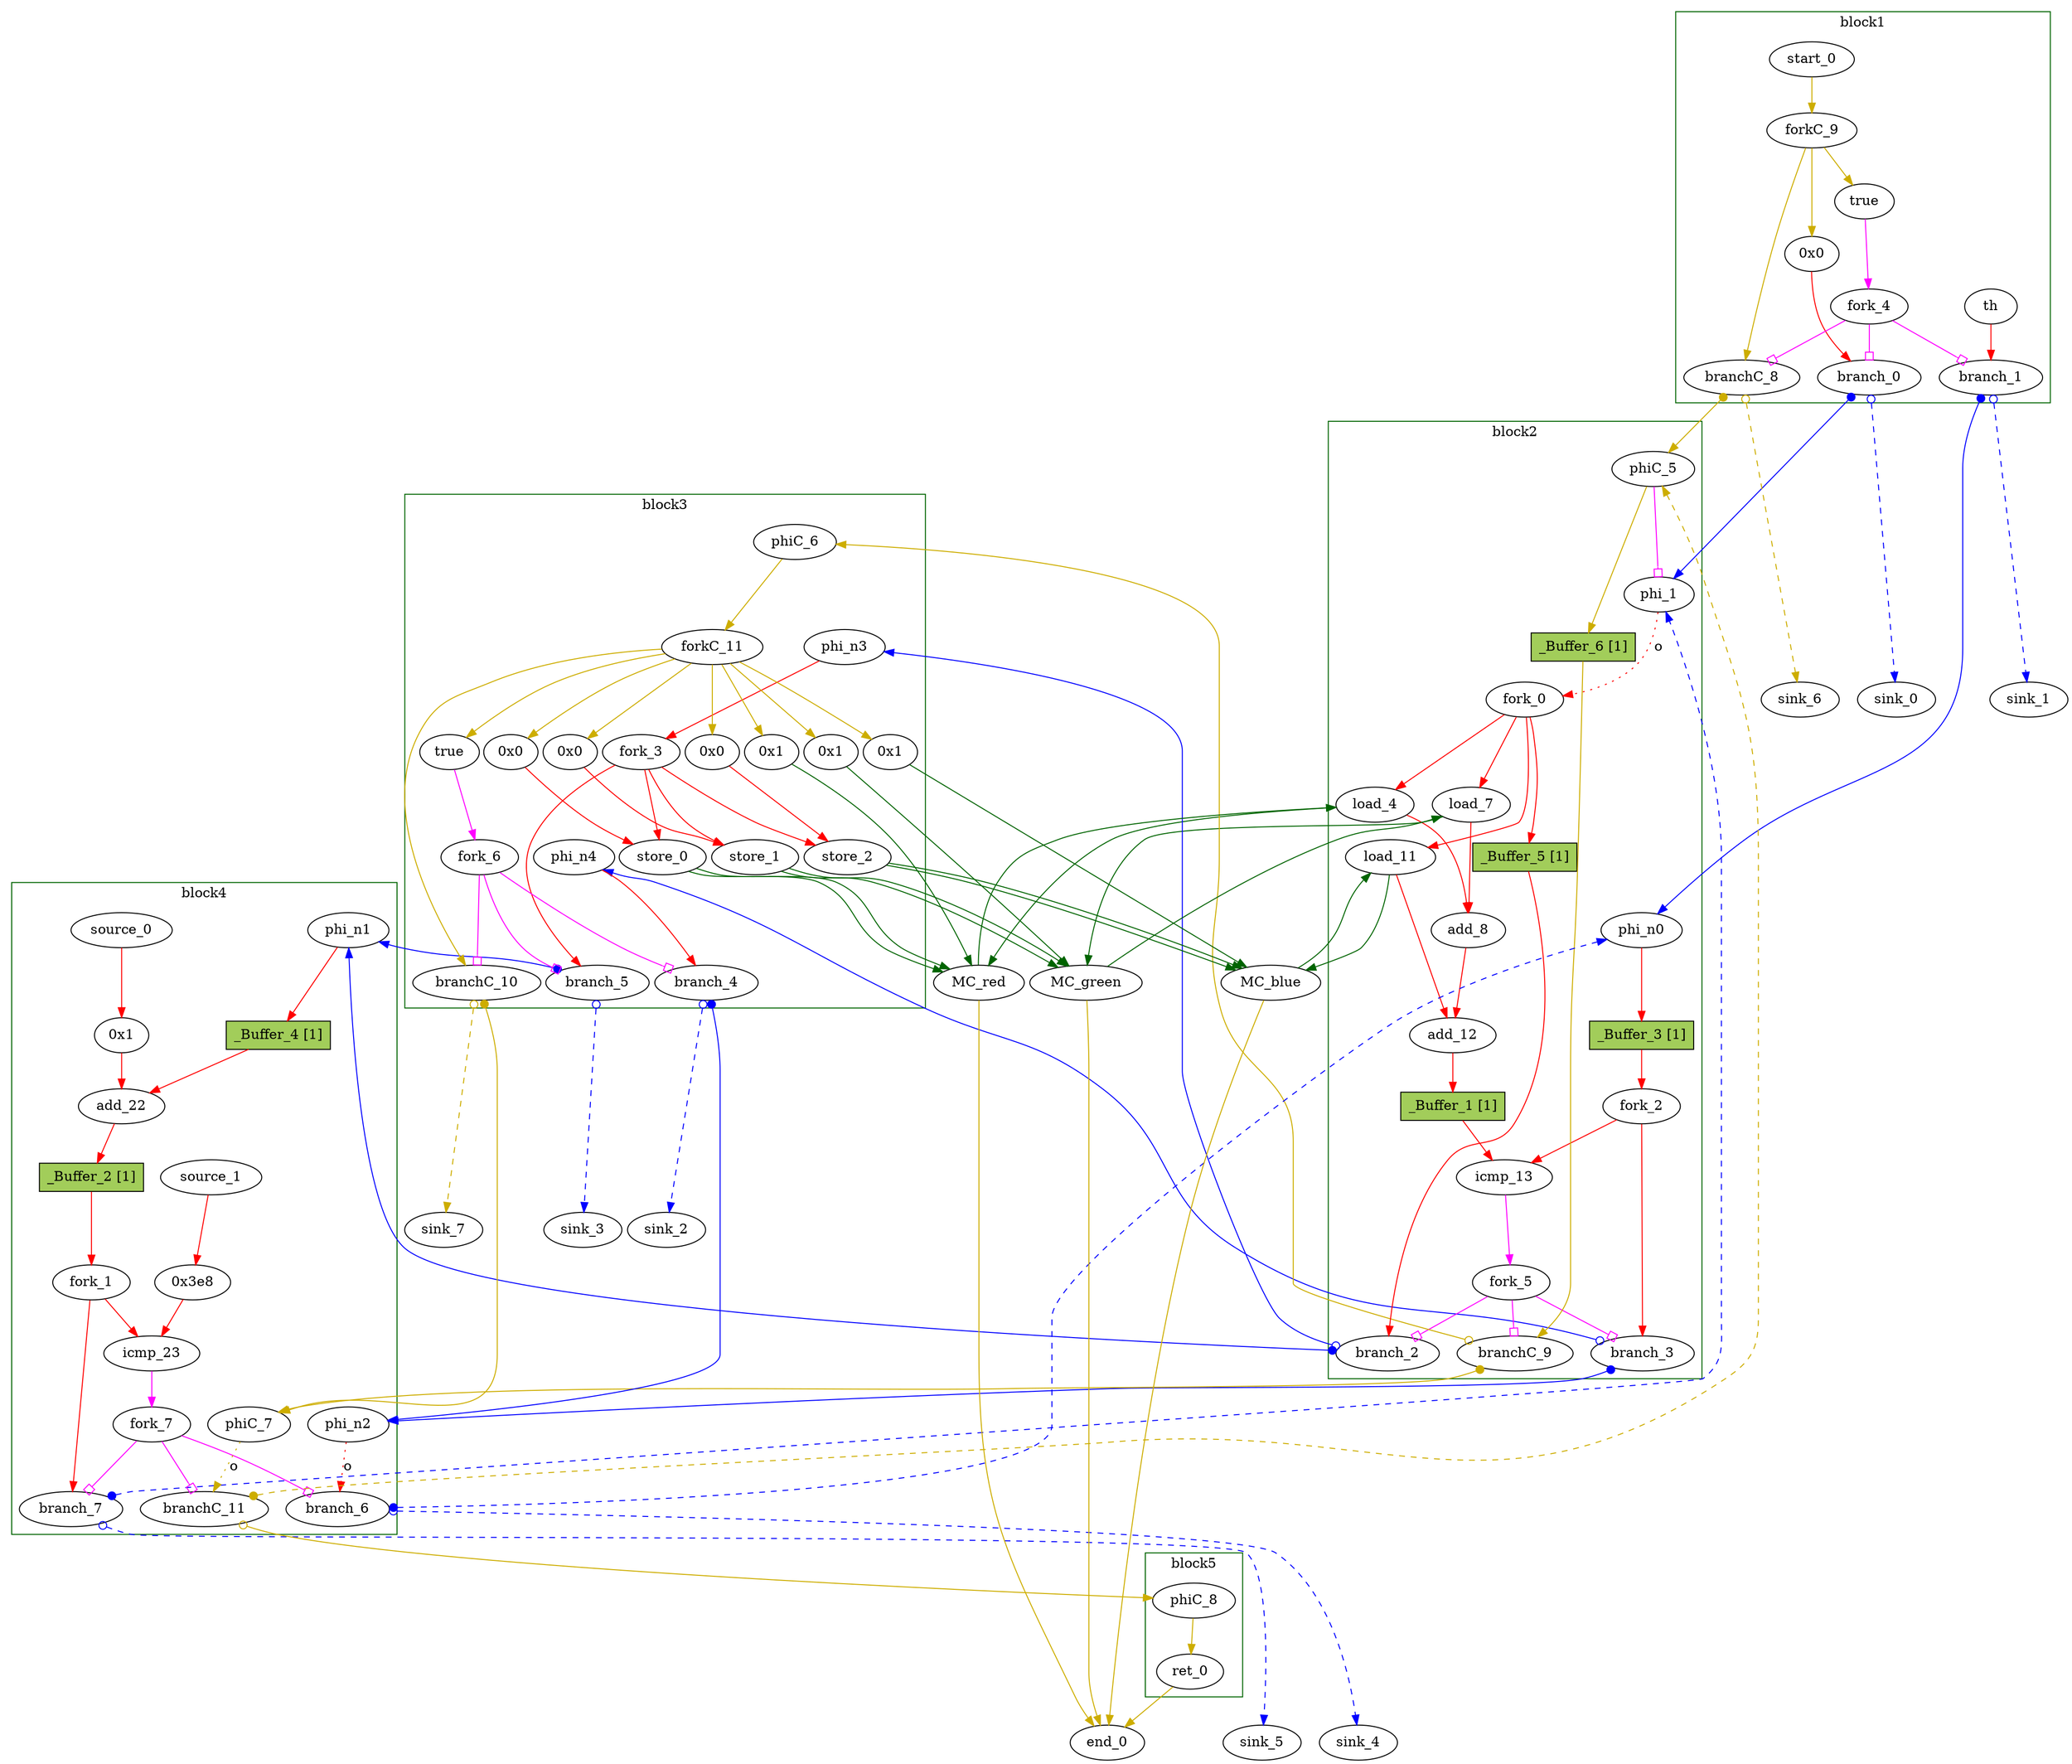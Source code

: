 // Number of blocks: 77
// Number of channels: 121
Digraph G {

  // Blocks
subgraph cluster_1 {
color = "darkgreen"
label = "block1"
  th [type=Entry, in="in1:32", out="out1:32", bbID = 1,  shape=oval];
  brCst_block1 [type=Constant, in="in1:1", out="out1:1", bbID = 1, value="0x1", label=true,  shape=oval];
  cst_0 [type=Constant, in="in1:32", out="out1:32", bbID = 1, value="0x0", label="0x0",  shape=oval];
  branch_0 [type=Branch, in="in1:32 in2?:1", out="out1+:32 out2-:32", bbID = 1,  shape=oval];
  branch_1 [type=Branch, in="in1:32 in2?:1", out="out1+:32 out2-:32", bbID = 1,  shape=oval];
  fork_4 [type=Fork, in="in1:1", out="out1:1 out2:1 out3:1", bbID = 1,  shape=oval];
  start_0 [type=Entry, in="in1:0", out="out1:0", bbID = 1,  shape=oval];
  forkC_9 [type=Fork, in="in1:0", out="out1:0 out2:0 out3:0", bbID = 1,  shape=oval];
  branchC_8 [type=Branch, in="in1:0 in2?:1", out="out1+:0 out2-:0", bbID = 1,  shape=oval];
}
subgraph cluster_2 {
color = "darkgreen"
label = "block2"
  phi_1 [type=Mux, in="in1?:1 in2:32 in3:32", out="out1:32", delay=1.397, bbID = 2,  shape=oval];
  load_4 [type=Operator, in="in1:32 in2:32", out="out1:32 out2:32", op = "mc_load_op", delay=1.412, latency=2, bbID = 2, portID = 0, offset = 0, retimingDiff=0.4,  shape=oval];
  load_7 [type=Operator, in="in1:32 in2:32", out="out1:32 out2:32", op = "mc_load_op", delay=1.412, latency=2, bbID = 2, portID = 0, offset = 0, retimingDiff=0.4,  shape=oval];
  add_8 [type=Operator, in="in1:32 in2:32", out="out1:32", op = "add_op", delay=2.287, bbID = 2, retimingDiff=0.4,  shape=oval];
  load_11 [type=Operator, in="in1:32 in2:32", out="out1:32 out2:32", op = "mc_load_op", delay=1.412, latency=2, bbID = 2, portID = 0, offset = 0, retimingDiff=0.4,  shape=oval];
  add_12 [type=Operator, in="in1:32 in2:32", out="out1:32", op = "add_op", delay=2.287, bbID = 2, retimingDiff=0.4,  shape=oval];
  icmp_13 [type=Operator, in="in1:32 in2:32", out="out1:1", op = "icmp_sgt_op", delay=1.907, bbID = 2, retimingDiff=0.6,  shape=oval];
  phi_n0 [type=Merge, in="in1:32 in2:32", out="out1:32", delay=1.397, bbID = 2,  shape=oval];
  fork_0 [type=Fork, in="in1:32", out="out1:32 out2:32 out3:32 out4:32", bbID = 2,  shape=oval];
  fork_2 [type=Fork, in="in1:32", out="out1:32 out2:32", bbID = 2, retimingDiff=0.6,  shape=oval];
  branch_2 [type=Branch, in="in1:32 in2?:1", out="out1+:32 out2-:32", bbID = 2, retimingDiff=0.6,  shape=oval];
  branch_3 [type=Branch, in="in1:32 in2?:1", out="out1+:32 out2-:32", bbID = 2, retimingDiff=0.6,  shape=oval];
  fork_5 [type=Fork, in="in1:1", out="out1:1 out2:1 out3:1", bbID = 2, retimingDiff=0.6,  shape=oval];
  phiC_5 [type=CntrlMerge, in="in1:0 in2:0", out="out1:0 out2?:1", bbID = 2,  shape=oval];
  branchC_9 [type=Branch, in="in1:0 in2?:1", out="out1+:0 out2-:0", bbID = 2, retimingDiff=0.6,  shape=oval];
  _Buffer_1 [type=Buffer, in="in1:32", out="out1:32", bbID = 2, slots=1, transparent=false, label="_Buffer_1 [1]",  shape=box, style=filled, fillcolor=darkolivegreen3, height = 0.4];
  _Buffer_3 [type=Buffer, in="in1:32", out="out1:32", bbID = 2, slots=1, transparent=false, label="_Buffer_3 [1]",  shape=box, style=filled, fillcolor=darkolivegreen3, height = 0.4];
  _Buffer_5 [type=Buffer, in="in1:32", out="out1:32", bbID = 2, slots=1, transparent=false, label="_Buffer_5 [1]",  shape=box, style=filled, fillcolor=darkolivegreen3, height = 0.4];
  _Buffer_6 [type=Buffer, in="in1:0", out="out1:0", bbID = 2, slots=1, transparent=false, label="_Buffer_6 [1]",  shape=box, style=filled, fillcolor=darkolivegreen3, height = 0.4];
}
subgraph cluster_3 {
color = "darkgreen"
label = "block3"
  cst_1 [type=Constant, in="in1:32", out="out1:32", bbID = 3, value="0x0", label="0x0",  shape=oval];
  store_0 [type=Operator, in="in1:32 in2:32", out="out1:32 out2:32", op = "mc_store_op", delay=0.672, bbID = 3, portID = 0, offset = 0,  shape=oval];
  cst_2 [type=Constant, in="in1:32", out="out1:32", bbID = 3, value="0x0", label="0x0",  shape=oval];
  store_1 [type=Operator, in="in1:32 in2:32", out="out1:32 out2:32", op = "mc_store_op", delay=0.672, bbID = 3, portID = 0, offset = 0,  shape=oval];
  cst_3 [type=Constant, in="in1:32", out="out1:32", bbID = 3, value="0x0", label="0x0",  shape=oval];
  store_2 [type=Operator, in="in1:32 in2:32", out="out1:32 out2:32", op = "mc_store_op", delay=0.672, bbID = 3, portID = 0, offset = 0,  shape=oval];
  brCst_block3 [type=Constant, in="in1:1", out="out1:1", bbID = 3, value="0x1", label=true,  shape=oval];
  phi_n3 [type=Merge, in="in1:32", out="out1:32", bbID = 3,  shape=oval];
  phi_n4 [type=Merge, in="in1:32", out="out1:32", bbID = 3,  shape=oval];
  fork_3 [type=Fork, in="in1:32", out="out1:32 out2:32 out3:32 out4:32", bbID = 3,  shape=oval];
  branch_4 [type=Branch, in="in1:32 in2?:1", out="out1+:32 out2-:32", bbID = 3,  shape=oval];
  branch_5 [type=Branch, in="in1:32 in2?:1", out="out1+:32 out2-:32", bbID = 3,  shape=oval];
  fork_6 [type=Fork, in="in1:1", out="out1:1 out2:1 out3:1", bbID = 3,  shape=oval];
  cst_6 [type=Constant, in="in1:32", out="out1:32", bbID = 3, value="0x1", label="0x1",  shape=oval];
  cst_7 [type=Constant, in="in1:32", out="out1:32", bbID = 3, value="0x1", label="0x1",  shape=oval];
  cst_8 [type=Constant, in="in1:32", out="out1:32", bbID = 3, value="0x1", label="0x1",  shape=oval];
  phiC_6 [type=Merge, in="in1:0", out="out1:0", bbID = 3,  shape=oval];
  forkC_11 [type=Fork, in="in1:0", out="out1:0 out2:0 out3:0 out4:0 out5:0 out6:0 out7:0 out8:0", bbID = 3,  shape=oval];
  branchC_10 [type=Branch, in="in1:0 in2?:1", out="out1+:0 out2-:0", bbID = 3,  shape=oval];
}
subgraph cluster_4 {
color = "darkgreen"
label = "block4"
  cst_4 [type=Constant, in="in1:32", out="out1:32", bbID = 4, value="0x1", label="0x1", retimingDiff=0.8,  shape=oval];
  add_22 [type=Operator, in="in1:32 in2:32", out="out1:32", op = "add_op", delay=2.287, bbID = 4, retimingDiff=0.8,  shape=oval];
  cst_5 [type=Constant, in="in1:32", out="out1:32", bbID = 4, value="0x3e8", label="0x3e8", retimingDiff=1,  shape=oval];
  icmp_23 [type=Operator, in="in1:32 in2:32", out="out1:1", op = "icmp_ult_op", delay=1.907, bbID = 4, retimingDiff=1,  shape=oval];
  phi_n1 [type=Merge, in="in1:32 in2:32", out="out1:32", delay=1.397, bbID = 4, retimingDiff=0.6,  shape=oval];
  phi_n2 [type=Merge, in="in1:32 in2:32", out="out1:32", delay=1.397, bbID = 4, retimingDiff=0.6,  shape=oval];
  fork_1 [type=Fork, in="in1:32", out="out1:32 out2:32", bbID = 4, retimingDiff=1,  shape=oval];
  branch_6 [type=Branch, in="in1:32 in2?:1", out="out1+:32 out2-:32", bbID = 4, retimingDiff=1,  shape=oval];
  branch_7 [type=Branch, in="in1:32 in2?:1", out="out1+:32 out2-:32", bbID = 4, retimingDiff=1,  shape=oval];
  fork_7 [type=Fork, in="in1:1", out="out1:1 out2:1 out3:1", bbID = 4, retimingDiff=1,  shape=oval];
  phiC_7 [type=Merge, in="in1:0 in2:0", out="out1:0", bbID = 4, retimingDiff=0.6,  shape=oval];
  branchC_11 [type=Branch, in="in1:0 in2?:1", out="out1+:0 out2-:0", bbID = 4, retimingDiff=1,  shape=oval];
  source_0 [type=Source, out="out1:32", bbID = 4, retimingDiff=0.8,  shape=oval];
  source_1 [type=Source, out="out1:32", bbID = 4, retimingDiff=1,  shape=oval];
  _Buffer_2 [type=Buffer, in="in1:32", out="out1:32", bbID = 4, slots=1, transparent=false, label="_Buffer_2 [1]",  shape=box, style=filled, fillcolor=darkolivegreen3, height = 0.4];
  _Buffer_4 [type=Buffer, in="in1:32", out="out1:32", bbID = 4, slots=1, transparent=false, label="_Buffer_4 [1]",  shape=box, style=filled, fillcolor=darkolivegreen3, height = 0.4];
}
subgraph cluster_5 {
color = "darkgreen"
label = "block5"
  ret_0 [type=Operator, in="in1:0", out="out1:0", op = "ret_op", bbID = 5,  shape=oval];
  phiC_8 [type=Merge, in="in1:0", out="out1:0", bbID = 5,  shape=oval];
}
  MC_red [type=MC, in="in1:32*c0 in2:32*l0a in3:32*s0a in4:32*s0d", out="out1:32*l0d out2:0*e", bbID = 0, memory = "red", bbcount = 1, ldcount = 1, stcount = 1, ];
  MC_green [type=MC, in="in1:32*c0 in2:32*l0a in3:32*s0a in4:32*s0d", out="out1:32*l0d out2:0*e", bbID = 0, memory = "green", bbcount = 1, ldcount = 1, stcount = 1, ];
  MC_blue [type=MC, in="in1:32*c0 in2:32*l0a in3:32*s0a in4:32*s0d", out="out1:32*l0d out2:0*e", bbID = 0, memory = "blue", bbcount = 1, ldcount = 1, stcount = 1, ];
  end_0 [type=Exit, in="in1:0*e in2:0*e in3:0*e in4:0", out="out1:0", bbID = 0,  shape=oval];
  sink_0 [type=Sink, in="in1:32", bbID = 0,  shape=oval];
  sink_1 [type=Sink, in="in1:32", bbID = 0,  shape=oval];
  sink_2 [type=Sink, in="in1:32", bbID = 0,  shape=oval];
  sink_3 [type=Sink, in="in1:32", bbID = 0,  shape=oval];
  sink_4 [type=Sink, in="in1:32", bbID = 0,  shape=oval];
  sink_5 [type=Sink, in="in1:32", bbID = 0,  shape=oval];
  sink_6 [type=Sink, in="in1:0", bbID = 0,  shape=oval];
  sink_7 [type=Sink, in="in1:0", bbID = 0,  shape=oval];

  // Channels
  th -> branch_1 [from=out1, to=in1, arrowhead=normal, color=red];
  brCst_block1 -> fork_4 [from=out1, to=in1, arrowhead=normal, color=magenta];
  cst_0 -> branch_0 [from=out1, to=in1, arrowhead=normal, color=red];
  phi_1 -> fork_0 [from=out1, to=in1, arrowhead=normal, color=red, slots=1, style=dotted, label="o", transparent=true];
  load_4 -> add_8 [from=out1, to=in1, arrowhead=normal, color=red];
  load_4 -> MC_red [from=out2, to=in2, arrowhead=normal, color=darkgreen];
  load_7 -> add_8 [from=out1, to=in2, arrowhead=normal, color=red];
  load_7 -> MC_green [from=out2, to=in2, arrowhead=normal, color=darkgreen];
  add_8 -> add_12 [from=out1, to=in1, arrowhead=normal, color=red];
  load_11 -> add_12 [from=out1, to=in2, arrowhead=normal, color=red];
  load_11 -> MC_blue [from=out2, to=in2, arrowhead=normal, color=darkgreen];
  add_12 -> _Buffer_1 [from=out1, to=in1, arrowhead=normal, color=red];
  icmp_13 -> fork_5 [from=out1, to=in1, arrowhead=normal, color=magenta];
  cst_1 -> store_0 [from=out1, to=in1, arrowhead=normal, color=red];
  store_0 -> MC_red [from=out2, to=in3, arrowhead=normal, color=darkgreen];
  store_0 -> MC_red [from=out1, to=in4, arrowhead=normal, color=darkgreen];
  cst_2 -> store_1 [from=out1, to=in1, arrowhead=normal, color=red];
  store_1 -> MC_green [from=out2, to=in3, arrowhead=normal, color=darkgreen];
  store_1 -> MC_green [from=out1, to=in4, arrowhead=normal, color=darkgreen];
  cst_3 -> store_2 [from=out1, to=in1, arrowhead=normal, color=red];
  store_2 -> MC_blue [from=out2, to=in3, arrowhead=normal, color=darkgreen];
  store_2 -> MC_blue [from=out1, to=in4, arrowhead=normal, color=darkgreen];
  brCst_block3 -> fork_6 [from=out1, to=in1, arrowhead=normal, color=magenta];
  cst_4 -> add_22 [from=out1, to=in2, arrowhead=normal, color=red];
  add_22 -> _Buffer_2 [from=out1, to=in1, arrowhead=normal, color=red];
  cst_5 -> icmp_23 [from=out1, to=in2, arrowhead=normal, color=red];
  icmp_23 -> fork_7 [from=out1, to=in1, arrowhead=normal, color=magenta];
  ret_0 -> end_0 [from=out1, to=in4, arrowhead=normal, color=gold3];
  phi_n0 -> _Buffer_3 [from=out1, to=in1, arrowhead=normal, color=red];
  phi_n1 -> _Buffer_4 [from=out1, to=in1, arrowhead=normal, color=red];
  phi_n2 -> branch_6 [from=out1, to=in1, arrowhead=normal, color=red, slots=1, style=dotted, label="o", transparent=true];
  phi_n3 -> fork_3 [from=out1, to=in1, arrowhead=normal, color=red];
  phi_n4 -> branch_4 [from=out1, to=in1, arrowhead=normal, color=red];
  fork_0 -> load_4 [from=out1, to=in2, arrowhead=normal, color=red];
  fork_0 -> load_7 [from=out2, to=in2, arrowhead=normal, color=red];
  fork_0 -> load_11 [from=out3, to=in2, arrowhead=normal, color=red];
  fork_0 -> _Buffer_5 [from=out4, to=in1, arrowhead=normal, color=red];
  fork_1 -> icmp_23 [from=out1, to=in1, arrowhead=normal, color=red];
  fork_1 -> branch_7 [from=out2, to=in1, arrowhead=normal, color=red];
  fork_2 -> icmp_13 [from=out1, to=in2, arrowhead=normal, color=red];
  fork_2 -> branch_3 [from=out2, to=in1, arrowhead=normal, color=red];
  fork_3 -> store_0 [from=out1, to=in2, arrowhead=normal, color=red];
  fork_3 -> store_1 [from=out2, to=in2, arrowhead=normal, color=red];
  fork_3 -> store_2 [from=out3, to=in2, arrowhead=normal, color=red];
  fork_3 -> branch_5 [from=out4, to=in1, arrowhead=normal, color=red];
  branch_0 -> phi_1 [from=out1, to=in2, dir=both, arrowtail=dot, arrowhead=normal, color=blue];
  branch_0 -> sink_0 [from=out2, to=in1, dir=both, arrowtail=odot, arrowhead=normal, color=blue, style=dashed, minlen = 3];
  branch_1 -> phi_n0 [from=out1, to=in1, dir=both, arrowtail=dot, arrowhead=normal, color=blue];
  branch_1 -> sink_1 [from=out2, to=in1, dir=both, arrowtail=odot, arrowhead=normal, color=blue, style=dashed, minlen = 3];
  fork_4 -> branch_0 [from=out2, to=in2, arrowhead=obox, color=magenta];
  fork_4 -> branch_1 [from=out1, to=in2, arrowhead=obox, color=magenta];
  fork_4 -> branchC_8 [from=out3, to=in2, arrowhead=obox, color=magenta];
  branch_2 -> phi_n1 [from=out1, to=in1, dir=both, arrowtail=dot, arrowhead=normal, color=blue];
  branch_2 -> phi_n3 [from=out2, to=in1, dir=both, arrowtail=odot, arrowhead=normal, color=blue];
  branch_3 -> phi_n2 [from=out1, to=in1, dir=both, arrowtail=dot, arrowhead=normal, color=blue];
  branch_3 -> phi_n4 [from=out2, to=in1, dir=both, arrowtail=odot, arrowhead=normal, color=blue];
  fork_5 -> branch_2 [from=out2, to=in2, arrowhead=obox, color=magenta];
  fork_5 -> branch_3 [from=out1, to=in2, arrowhead=obox, color=magenta];
  fork_5 -> branchC_9 [from=out3, to=in2, arrowhead=obox, color=magenta];
  branch_4 -> phi_n2 [from=out1, to=in2, dir=both, arrowtail=dot, arrowhead=normal, color=blue];
  branch_4 -> sink_2 [from=out2, to=in1, dir=both, arrowtail=odot, arrowhead=normal, color=blue, style=dashed, minlen = 3];
  branch_5 -> phi_n1 [from=out1, to=in2, dir=both, arrowtail=dot, arrowhead=normal, color=blue];
  branch_5 -> sink_3 [from=out2, to=in1, dir=both, arrowtail=odot, arrowhead=normal, color=blue, style=dashed, minlen = 3];
  fork_6 -> branch_4 [from=out2, to=in2, arrowhead=obox, color=magenta];
  fork_6 -> branch_5 [from=out1, to=in2, arrowhead=obox, color=magenta];
  fork_6 -> branchC_10 [from=out3, to=in2, arrowhead=obox, color=magenta];
  branch_6 -> phi_n0 [from=out1, to=in2, dir=both, arrowtail=dot, arrowhead=normal, color=blue, style=dashed, minlen = 3];
  branch_6 -> sink_4 [from=out2, to=in1, dir=both, arrowtail=odot, arrowhead=normal, color=blue, style=dashed, minlen = 3];
  branch_7 -> phi_1 [from=out1, to=in3, dir=both, arrowtail=dot, arrowhead=normal, color=blue, style=dashed, minlen = 3];
  branch_7 -> sink_5 [from=out2, to=in1, dir=both, arrowtail=odot, arrowhead=normal, color=blue, style=dashed, minlen = 3];
  fork_7 -> branch_6 [from=out2, to=in2, arrowhead=obox, color=magenta];
  fork_7 -> branch_7 [from=out1, to=in2, arrowhead=obox, color=magenta];
  fork_7 -> branchC_11 [from=out3, to=in2, arrowhead=obox, color=magenta];
  MC_red -> load_4 [from=out1, to=in1, arrowhead=normal, color=darkgreen];
  MC_red -> end_0 [from=out2, to=in1, arrowhead=normal, color=gold3];
  MC_green -> load_7 [from=out1, to=in1, arrowhead=normal, color=darkgreen];
  MC_green -> end_0 [from=out2, to=in2, arrowhead=normal, color=gold3];
  MC_blue -> load_11 [from=out1, to=in1, arrowhead=normal, color=darkgreen];
  MC_blue -> end_0 [from=out2, to=in3, arrowhead=normal, color=gold3];
  cst_6 -> MC_red [from=out1, to=in1, arrowhead=normal, color=darkgreen];
  cst_7 -> MC_green [from=out1, to=in1, arrowhead=normal, color=darkgreen];
  cst_8 -> MC_blue [from=out1, to=in1, arrowhead=normal, color=darkgreen];
  start_0 -> forkC_9 [from=out1, to=in1, arrowhead=normal, color=gold3];
  forkC_9 -> brCst_block1 [from=out3, to=in1, arrowhead=normal, color=gold3];
  forkC_9 -> cst_0 [from=out1, to=in1, arrowhead=normal, color=gold3];
  forkC_9 -> branchC_8 [from=out2, to=in1, arrowhead=normal, color=gold3];
  branchC_8 -> phiC_5 [from=out1, to=in1, dir=both, arrowtail=dot, arrowhead=normal, color=gold3];
  branchC_8 -> sink_6 [from=out2, to=in1, dir=both, arrowtail=odot, arrowhead=normal, color=gold3, style=dashed, minlen = 3];
  phiC_5 -> phi_1 [from=out2, to=in1, arrowhead=obox, color=magenta];
  phiC_5 -> _Buffer_6 [from=out1, to=in1, arrowhead=normal, color=gold3];
  branchC_9 -> phiC_6 [from=out2, to=in1, dir=both, arrowtail=odot, arrowhead=normal, color=gold3];
  branchC_9 -> phiC_7 [from=out1, to=in1, dir=both, arrowtail=dot, arrowhead=normal, color=gold3];
  phiC_6 -> forkC_11 [from=out1, to=in1, arrowhead=normal, color=gold3];
  forkC_11 -> cst_1 [from=out1, to=in1, arrowhead=normal, color=gold3];
  forkC_11 -> cst_2 [from=out2, to=in1, arrowhead=normal, color=gold3];
  forkC_11 -> cst_3 [from=out3, to=in1, arrowhead=normal, color=gold3];
  forkC_11 -> brCst_block3 [from=out8, to=in1, arrowhead=normal, color=gold3];
  forkC_11 -> cst_6 [from=out4, to=in1, arrowhead=normal, color=gold3];
  forkC_11 -> cst_7 [from=out5, to=in1, arrowhead=normal, color=gold3];
  forkC_11 -> cst_8 [from=out6, to=in1, arrowhead=normal, color=gold3];
  forkC_11 -> branchC_10 [from=out7, to=in1, arrowhead=normal, color=gold3];
  branchC_10 -> phiC_7 [from=out1, to=in2, dir=both, arrowtail=dot, arrowhead=normal, color=gold3];
  branchC_10 -> sink_7 [from=out2, to=in1, dir=both, arrowtail=odot, arrowhead=normal, color=gold3, style=dashed, minlen = 3];
  phiC_7 -> branchC_11 [from=out1, to=in1, arrowhead=normal, color=gold3, slots=1, style=dotted, label="o", transparent=true];
  branchC_11 -> phiC_5 [from=out1, to=in2, dir=both, arrowtail=dot, arrowhead=normal, color=gold3, style=dashed, minlen = 3];
  branchC_11 -> phiC_8 [from=out2, to=in1, dir=both, arrowtail=odot, arrowhead=normal, color=gold3];
  phiC_8 -> ret_0 [from=out1, to=in1, arrowhead=normal, color=gold3];
  source_0 -> cst_4 [from=out1, to=in1, arrowhead=normal, color=red];
  source_1 -> cst_5 [from=out1, to=in1, arrowhead=normal, color=red];
  _Buffer_1 -> icmp_13 [from=out1, to=in1, arrowhead=normal, color=red];
  _Buffer_2 -> fork_1 [from=out1, to=in1, arrowhead=normal, color=red];
  _Buffer_3 -> fork_2 [from=out1, to=in1, arrowhead=normal, color=red];
  _Buffer_4 -> add_22 [from=out1, to=in1, arrowhead=normal, color=red];
  _Buffer_5 -> branch_2 [from=out1, to=in1, arrowhead=normal, color=red];
  _Buffer_6 -> branchC_9 [from=out1, to=in1, arrowhead=normal, color=gold3];
}